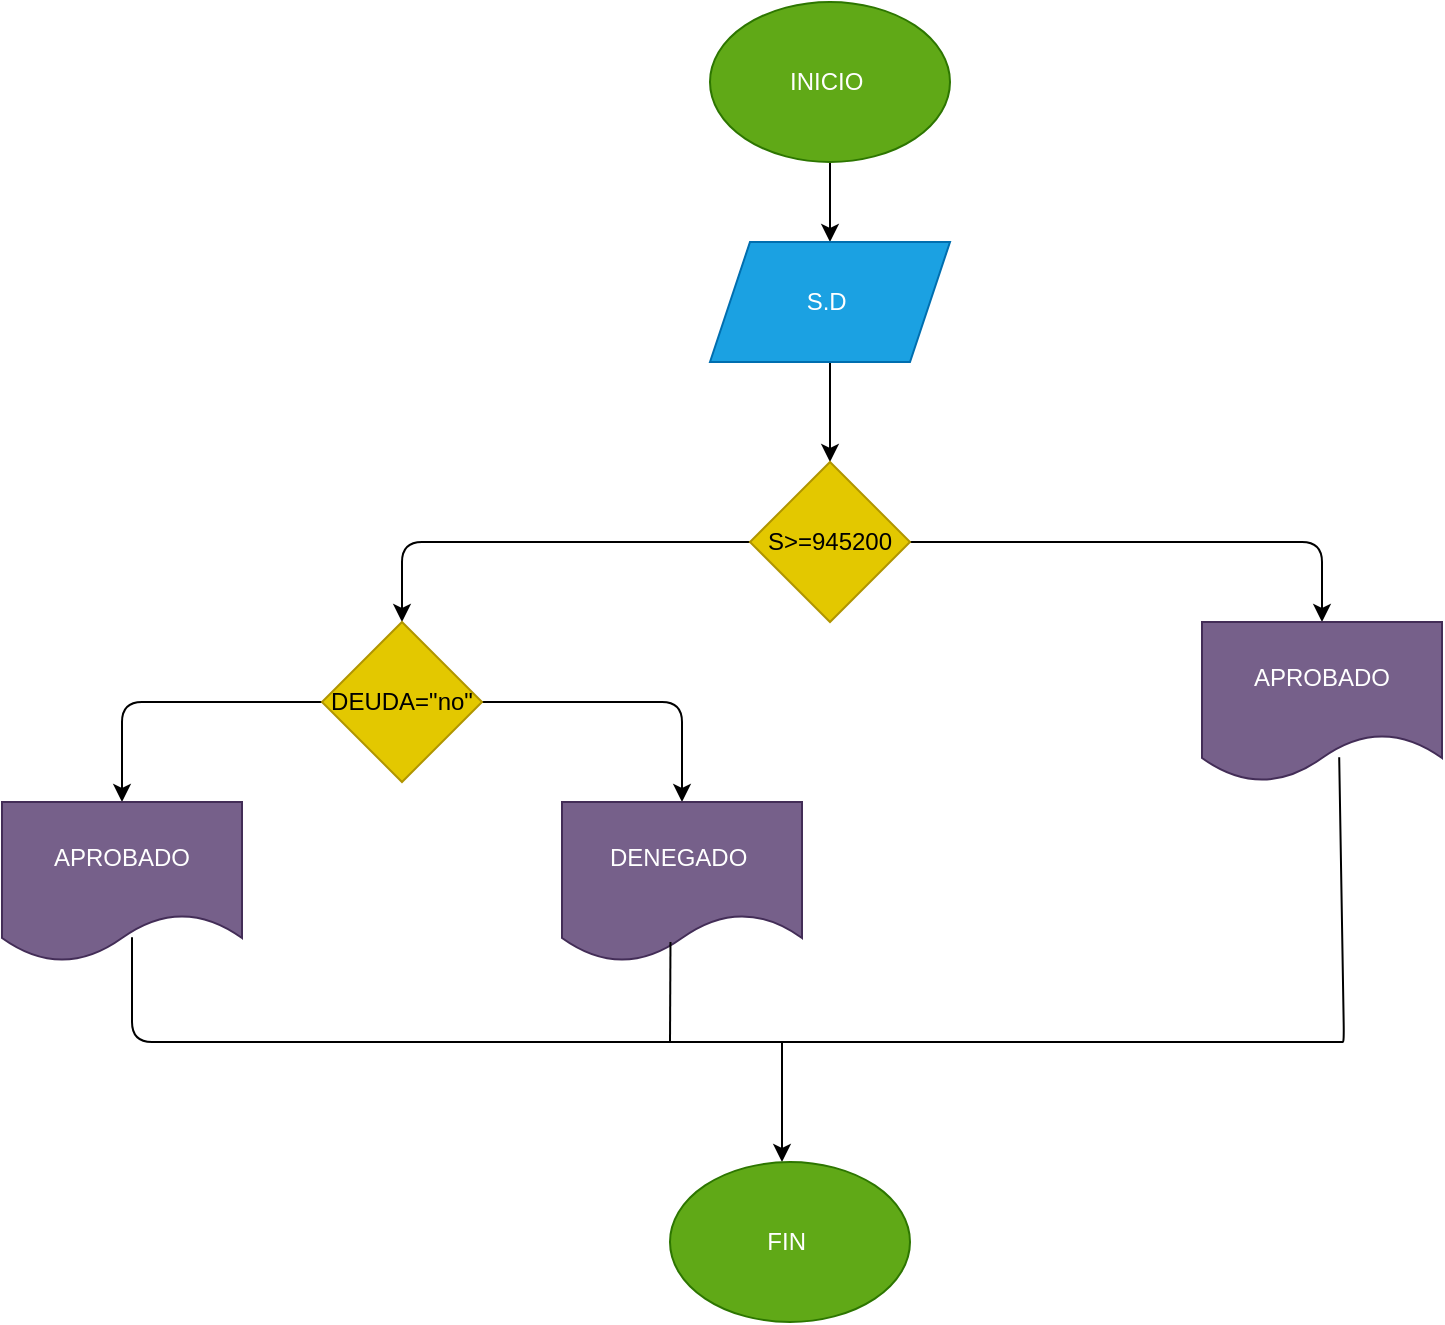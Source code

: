 <mxfile>
    <diagram id="U_reEc3-aB3jbFg7aShL" name="Página-1">
        <mxGraphModel dx="935" dy="532" grid="1" gridSize="10" guides="1" tooltips="1" connect="1" arrows="1" fold="1" page="1" pageScale="1" pageWidth="827" pageHeight="1169" math="0" shadow="0">
            <root>
                <mxCell id="0"/>
                <mxCell id="1" parent="0"/>
                <mxCell id="17" value="" style="edgeStyle=none;html=1;" edge="1" parent="1" source="15" target="16">
                    <mxGeometry relative="1" as="geometry"/>
                </mxCell>
                <mxCell id="15" value="INICIO&amp;nbsp;" style="ellipse;whiteSpace=wrap;html=1;fillColor=#60a917;fontColor=#ffffff;strokeColor=#2D7600;" vertex="1" parent="1">
                    <mxGeometry x="354" width="120" height="80" as="geometry"/>
                </mxCell>
                <mxCell id="19" value="" style="edgeStyle=none;html=1;" edge="1" parent="1" source="16" target="18">
                    <mxGeometry relative="1" as="geometry"/>
                </mxCell>
                <mxCell id="16" value="S.D&amp;nbsp;" style="shape=parallelogram;perimeter=parallelogramPerimeter;whiteSpace=wrap;html=1;fixedSize=1;fillColor=#1ba1e2;fontColor=#ffffff;strokeColor=#006EAF;" vertex="1" parent="1">
                    <mxGeometry x="354" y="120" width="120" height="60" as="geometry"/>
                </mxCell>
                <mxCell id="20" style="edgeStyle=none;html=1;exitX=0;exitY=0.5;exitDx=0;exitDy=0;entryX=0.5;entryY=0;entryDx=0;entryDy=0;" edge="1" parent="1" source="18" target="21">
                    <mxGeometry relative="1" as="geometry">
                        <mxPoint x="200" y="320" as="targetPoint"/>
                        <Array as="points">
                            <mxPoint x="200" y="270"/>
                        </Array>
                    </mxGeometry>
                </mxCell>
                <mxCell id="23" style="edgeStyle=none;html=1;exitX=1;exitY=0.5;exitDx=0;exitDy=0;entryX=0.5;entryY=0;entryDx=0;entryDy=0;" edge="1" parent="1" source="18" target="22">
                    <mxGeometry relative="1" as="geometry">
                        <Array as="points">
                            <mxPoint x="660" y="270"/>
                        </Array>
                    </mxGeometry>
                </mxCell>
                <mxCell id="18" value="S&amp;gt;=945200" style="rhombus;whiteSpace=wrap;html=1;fillColor=#e3c800;fontColor=#000000;strokeColor=#B09500;" vertex="1" parent="1">
                    <mxGeometry x="374" y="230" width="80" height="80" as="geometry"/>
                </mxCell>
                <mxCell id="26" style="edgeStyle=none;html=1;exitX=0;exitY=0.5;exitDx=0;exitDy=0;entryX=0.5;entryY=0;entryDx=0;entryDy=0;" edge="1" parent="1" source="21" target="24">
                    <mxGeometry relative="1" as="geometry">
                        <Array as="points">
                            <mxPoint x="60" y="350"/>
                        </Array>
                    </mxGeometry>
                </mxCell>
                <mxCell id="27" style="edgeStyle=none;html=1;exitX=1;exitY=0.5;exitDx=0;exitDy=0;entryX=0.5;entryY=0;entryDx=0;entryDy=0;" edge="1" parent="1" source="21" target="25">
                    <mxGeometry relative="1" as="geometry">
                        <Array as="points">
                            <mxPoint x="340" y="350"/>
                        </Array>
                    </mxGeometry>
                </mxCell>
                <mxCell id="21" value="DEUDA=&quot;no&quot;" style="rhombus;whiteSpace=wrap;html=1;fillColor=#e3c800;fontColor=#000000;strokeColor=#B09500;" vertex="1" parent="1">
                    <mxGeometry x="160" y="310" width="80" height="80" as="geometry"/>
                </mxCell>
                <mxCell id="22" value="APROBADO" style="shape=document;whiteSpace=wrap;html=1;boundedLbl=1;fillColor=#76608a;fontColor=#ffffff;strokeColor=#432D57;" vertex="1" parent="1">
                    <mxGeometry x="600" y="310" width="120" height="80" as="geometry"/>
                </mxCell>
                <mxCell id="24" value="APROBADO" style="shape=document;whiteSpace=wrap;html=1;boundedLbl=1;fillColor=#76608a;fontColor=#ffffff;strokeColor=#432D57;" vertex="1" parent="1">
                    <mxGeometry y="400" width="120" height="80" as="geometry"/>
                </mxCell>
                <mxCell id="25" value="DENEGADO&amp;nbsp;" style="shape=document;whiteSpace=wrap;html=1;boundedLbl=1;fillColor=#76608a;fontColor=#ffffff;strokeColor=#432D57;" vertex="1" parent="1">
                    <mxGeometry x="280" y="400" width="120" height="80" as="geometry"/>
                </mxCell>
                <mxCell id="28" value="" style="endArrow=none;html=1;exitX=0.525;exitY=0.845;exitDx=0;exitDy=0;exitPerimeter=0;entryX=0.555;entryY=0.845;entryDx=0;entryDy=0;entryPerimeter=0;" edge="1" parent="1">
                    <mxGeometry width="50" height="50" relative="1" as="geometry">
                        <mxPoint x="65" y="467.6" as="sourcePoint"/>
                        <mxPoint x="668.6" y="377.6" as="targetPoint"/>
                        <Array as="points">
                            <mxPoint x="65" y="520"/>
                            <mxPoint x="362" y="520"/>
                            <mxPoint x="669" y="520"/>
                            <mxPoint x="671" y="520"/>
                        </Array>
                    </mxGeometry>
                </mxCell>
                <mxCell id="29" value="" style="endArrow=none;html=1;exitX=0.452;exitY=0.875;exitDx=0;exitDy=0;exitPerimeter=0;" edge="1" parent="1" source="25">
                    <mxGeometry width="50" height="50" relative="1" as="geometry">
                        <mxPoint x="390" y="480" as="sourcePoint"/>
                        <mxPoint x="334" y="520" as="targetPoint"/>
                    </mxGeometry>
                </mxCell>
                <mxCell id="30" value="" style="endArrow=classic;html=1;" edge="1" parent="1">
                    <mxGeometry width="50" height="50" relative="1" as="geometry">
                        <mxPoint x="390" y="520" as="sourcePoint"/>
                        <mxPoint x="390" y="580" as="targetPoint"/>
                    </mxGeometry>
                </mxCell>
                <mxCell id="31" value="FIN&amp;nbsp;" style="ellipse;whiteSpace=wrap;html=1;fillColor=#60a917;fontColor=#ffffff;strokeColor=#2D7600;" vertex="1" parent="1">
                    <mxGeometry x="334" y="580" width="120" height="80" as="geometry"/>
                </mxCell>
            </root>
        </mxGraphModel>
    </diagram>
</mxfile>